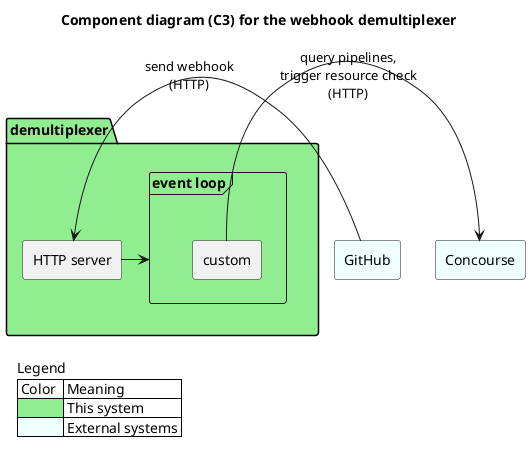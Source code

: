 @startuml
skinparam componentStyle rectangle
skinparam legendBackgroundColor #ffffff
skinparam legendBorderThickness 0

title "Component diagram (C3) for the webhook demultiplexer"

component [GitHub] #azure
component [Concourse] #azure

package "demultiplexer" #lightgreen {
  [HTTP server]
  frame "event loop" {
    [custom]
  }
  [HTTP server] -> [event loop]
}

[GitHub] -> [HTTP server]: send webhook\n(HTTP)
[custom] -> [Concourse]: query pipelines,\ntrigger resource check\n(HTTP)

legend left
Legend
| Color  | Meaning |
| <#lightgreen> | This system |
| <#azure> | External systems |
endlegend
@enduml
